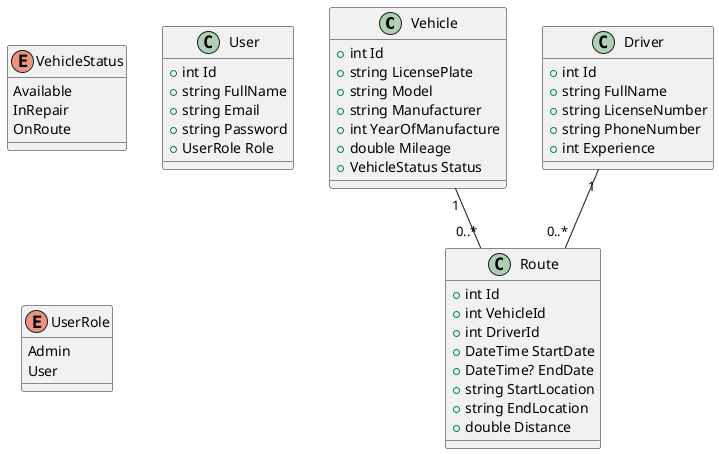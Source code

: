@startuml Entities
class Vehicle {
  + int Id
  + string LicensePlate
  + string Model
  + string Manufacturer
  + int YearOfManufacture
  + double Mileage
  + VehicleStatus Status
}

enum VehicleStatus {
  Available
  InRepair
  OnRoute
}

class Driver {
  + int Id
  + string FullName
  + string LicenseNumber
  + string PhoneNumber
  + int Experience
}

class User {
  + int Id
  + string FullName
  + string Email
  + string Password
  + UserRole Role
}

enum UserRole {
  Admin
  User
}

class Route {
  + int Id
  + int VehicleId
  + int DriverId
  + DateTime StartDate
  + DateTime? EndDate
  + string StartLocation
  + string EndLocation
  + double Distance
}

Vehicle "1" -- "0..*" Route
Driver "1" -- "0..*" Route
@enduml
